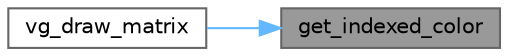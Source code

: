 digraph "get_indexed_color"
{
 // LATEX_PDF_SIZE
  bgcolor="transparent";
  edge [fontname=Helvetica,fontsize=10,labelfontname=Helvetica,labelfontsize=10];
  node [fontname=Helvetica,fontsize=10,shape=box,height=0.2,width=0.4];
  rankdir="RL";
  Node1 [label="get_indexed_color",height=0.2,width=0.4,color="gray40", fillcolor="grey60", style="filled", fontcolor="black",tooltip="This function returns the index of the color mapped in a Minix color palette."];
  Node1 -> Node2 [dir="back",color="steelblue1",style="solid"];
  Node2 [label="vg_draw_matrix",height=0.2,width=0.4,color="grey40", fillcolor="white", style="filled",URL="$video_8c.html#a3604104f4f56b2f458337fdaf1730f36",tooltip="This function is responsible for drawing the matrix that represents the board of the game."];
}
